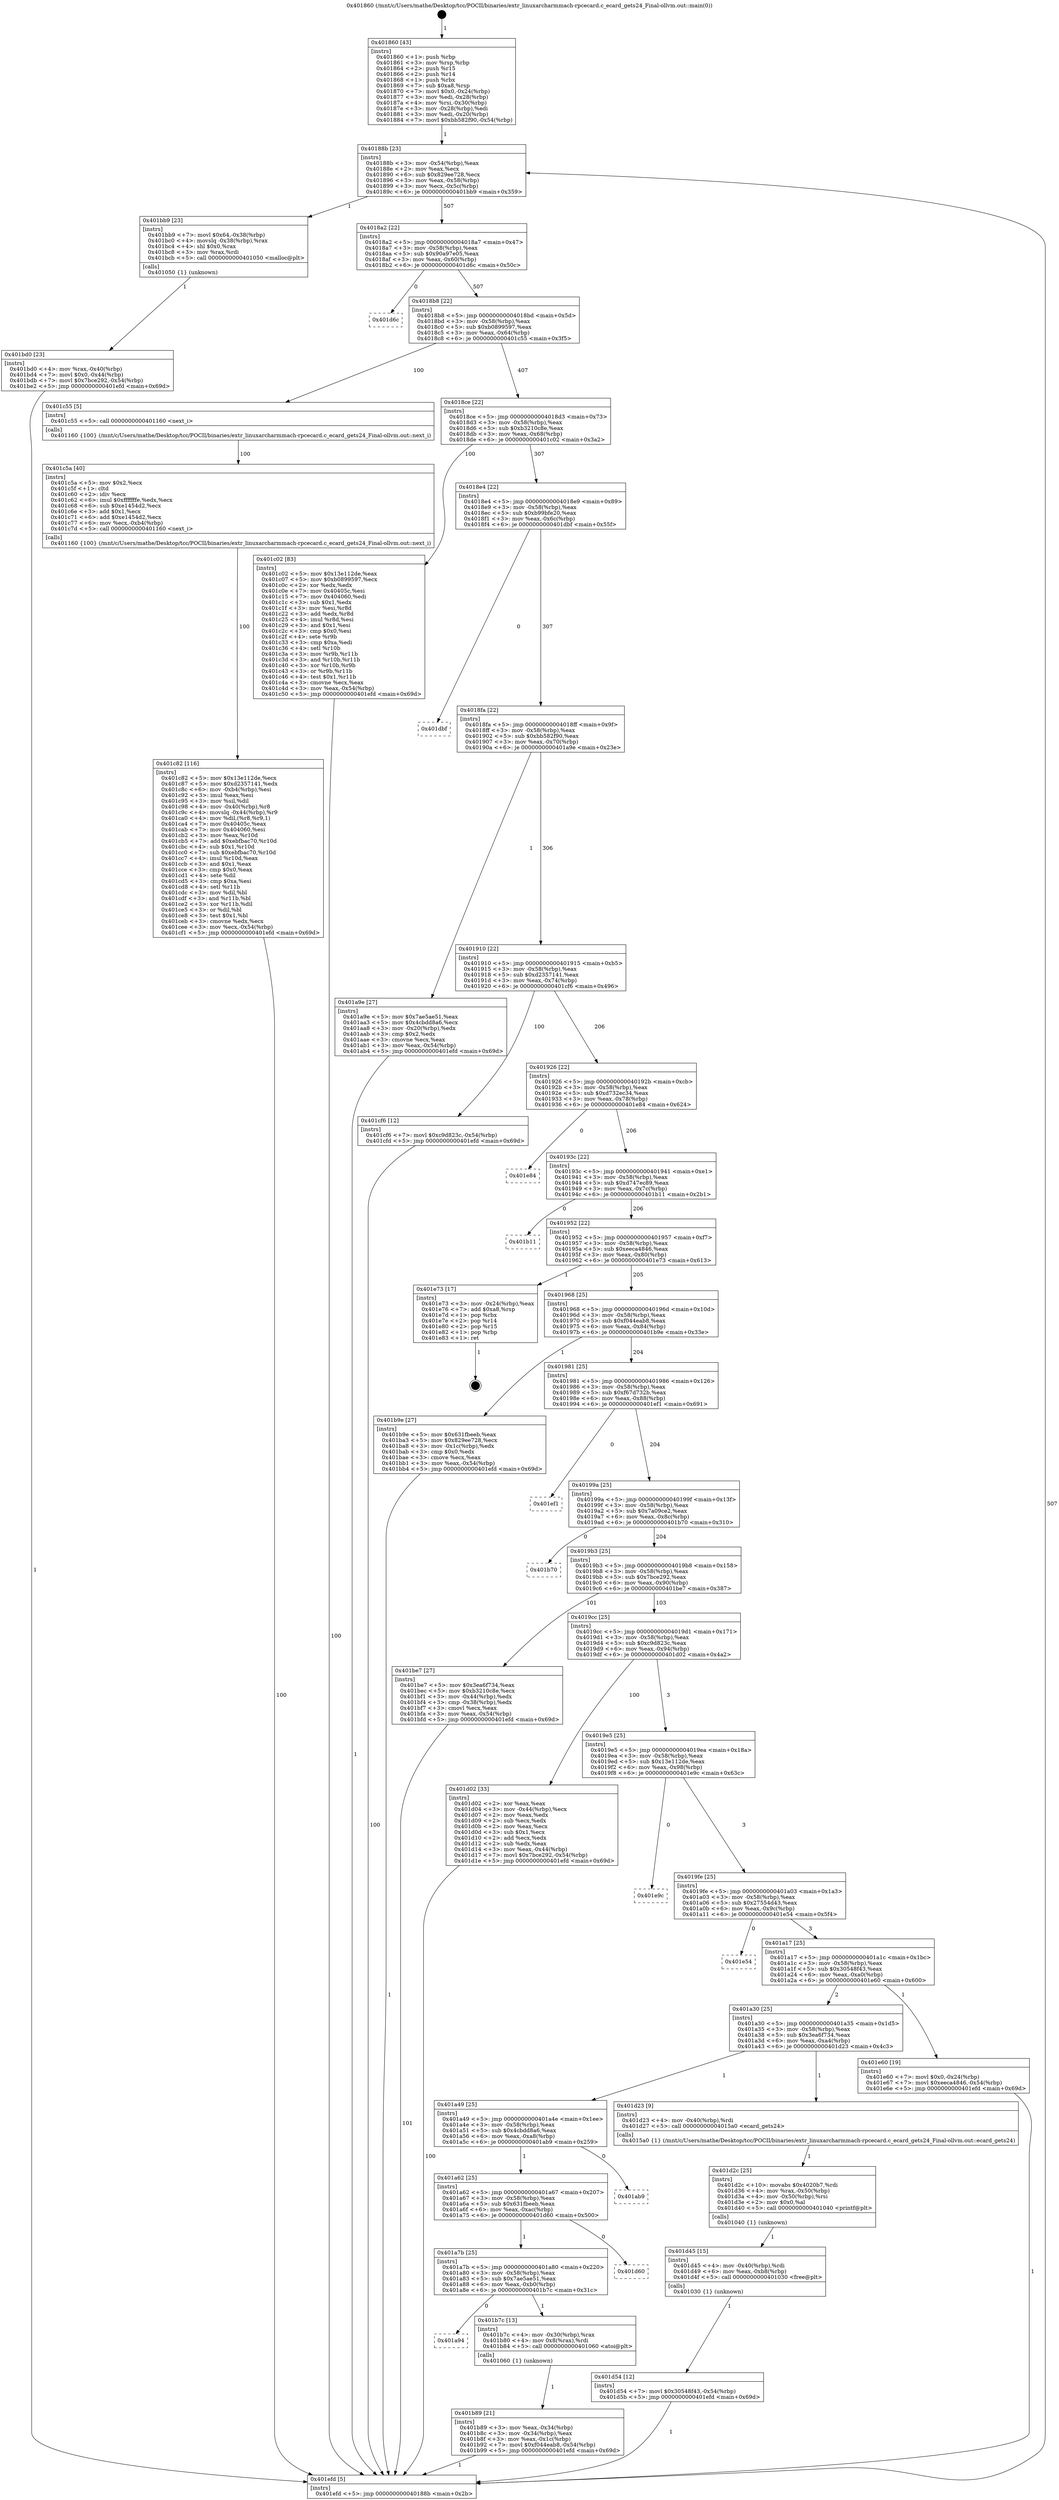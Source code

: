 digraph "0x401860" {
  label = "0x401860 (/mnt/c/Users/mathe/Desktop/tcc/POCII/binaries/extr_linuxarcharmmach-rpcecard.c_ecard_gets24_Final-ollvm.out::main(0))"
  labelloc = "t"
  node[shape=record]

  Entry [label="",width=0.3,height=0.3,shape=circle,fillcolor=black,style=filled]
  "0x40188b" [label="{
     0x40188b [23]\l
     | [instrs]\l
     &nbsp;&nbsp;0x40188b \<+3\>: mov -0x54(%rbp),%eax\l
     &nbsp;&nbsp;0x40188e \<+2\>: mov %eax,%ecx\l
     &nbsp;&nbsp;0x401890 \<+6\>: sub $0x829ee728,%ecx\l
     &nbsp;&nbsp;0x401896 \<+3\>: mov %eax,-0x58(%rbp)\l
     &nbsp;&nbsp;0x401899 \<+3\>: mov %ecx,-0x5c(%rbp)\l
     &nbsp;&nbsp;0x40189c \<+6\>: je 0000000000401bb9 \<main+0x359\>\l
  }"]
  "0x401bb9" [label="{
     0x401bb9 [23]\l
     | [instrs]\l
     &nbsp;&nbsp;0x401bb9 \<+7\>: movl $0x64,-0x38(%rbp)\l
     &nbsp;&nbsp;0x401bc0 \<+4\>: movslq -0x38(%rbp),%rax\l
     &nbsp;&nbsp;0x401bc4 \<+4\>: shl $0x0,%rax\l
     &nbsp;&nbsp;0x401bc8 \<+3\>: mov %rax,%rdi\l
     &nbsp;&nbsp;0x401bcb \<+5\>: call 0000000000401050 \<malloc@plt\>\l
     | [calls]\l
     &nbsp;&nbsp;0x401050 \{1\} (unknown)\l
  }"]
  "0x4018a2" [label="{
     0x4018a2 [22]\l
     | [instrs]\l
     &nbsp;&nbsp;0x4018a2 \<+5\>: jmp 00000000004018a7 \<main+0x47\>\l
     &nbsp;&nbsp;0x4018a7 \<+3\>: mov -0x58(%rbp),%eax\l
     &nbsp;&nbsp;0x4018aa \<+5\>: sub $0x90a97e05,%eax\l
     &nbsp;&nbsp;0x4018af \<+3\>: mov %eax,-0x60(%rbp)\l
     &nbsp;&nbsp;0x4018b2 \<+6\>: je 0000000000401d6c \<main+0x50c\>\l
  }"]
  Exit [label="",width=0.3,height=0.3,shape=circle,fillcolor=black,style=filled,peripheries=2]
  "0x401d6c" [label="{
     0x401d6c\l
  }", style=dashed]
  "0x4018b8" [label="{
     0x4018b8 [22]\l
     | [instrs]\l
     &nbsp;&nbsp;0x4018b8 \<+5\>: jmp 00000000004018bd \<main+0x5d\>\l
     &nbsp;&nbsp;0x4018bd \<+3\>: mov -0x58(%rbp),%eax\l
     &nbsp;&nbsp;0x4018c0 \<+5\>: sub $0xb0899597,%eax\l
     &nbsp;&nbsp;0x4018c5 \<+3\>: mov %eax,-0x64(%rbp)\l
     &nbsp;&nbsp;0x4018c8 \<+6\>: je 0000000000401c55 \<main+0x3f5\>\l
  }"]
  "0x401d54" [label="{
     0x401d54 [12]\l
     | [instrs]\l
     &nbsp;&nbsp;0x401d54 \<+7\>: movl $0x30548f43,-0x54(%rbp)\l
     &nbsp;&nbsp;0x401d5b \<+5\>: jmp 0000000000401efd \<main+0x69d\>\l
  }"]
  "0x401c55" [label="{
     0x401c55 [5]\l
     | [instrs]\l
     &nbsp;&nbsp;0x401c55 \<+5\>: call 0000000000401160 \<next_i\>\l
     | [calls]\l
     &nbsp;&nbsp;0x401160 \{100\} (/mnt/c/Users/mathe/Desktop/tcc/POCII/binaries/extr_linuxarcharmmach-rpcecard.c_ecard_gets24_Final-ollvm.out::next_i)\l
  }"]
  "0x4018ce" [label="{
     0x4018ce [22]\l
     | [instrs]\l
     &nbsp;&nbsp;0x4018ce \<+5\>: jmp 00000000004018d3 \<main+0x73\>\l
     &nbsp;&nbsp;0x4018d3 \<+3\>: mov -0x58(%rbp),%eax\l
     &nbsp;&nbsp;0x4018d6 \<+5\>: sub $0xb3210c8e,%eax\l
     &nbsp;&nbsp;0x4018db \<+3\>: mov %eax,-0x68(%rbp)\l
     &nbsp;&nbsp;0x4018de \<+6\>: je 0000000000401c02 \<main+0x3a2\>\l
  }"]
  "0x401d45" [label="{
     0x401d45 [15]\l
     | [instrs]\l
     &nbsp;&nbsp;0x401d45 \<+4\>: mov -0x40(%rbp),%rdi\l
     &nbsp;&nbsp;0x401d49 \<+6\>: mov %eax,-0xb8(%rbp)\l
     &nbsp;&nbsp;0x401d4f \<+5\>: call 0000000000401030 \<free@plt\>\l
     | [calls]\l
     &nbsp;&nbsp;0x401030 \{1\} (unknown)\l
  }"]
  "0x401c02" [label="{
     0x401c02 [83]\l
     | [instrs]\l
     &nbsp;&nbsp;0x401c02 \<+5\>: mov $0x13e112de,%eax\l
     &nbsp;&nbsp;0x401c07 \<+5\>: mov $0xb0899597,%ecx\l
     &nbsp;&nbsp;0x401c0c \<+2\>: xor %edx,%edx\l
     &nbsp;&nbsp;0x401c0e \<+7\>: mov 0x40405c,%esi\l
     &nbsp;&nbsp;0x401c15 \<+7\>: mov 0x404060,%edi\l
     &nbsp;&nbsp;0x401c1c \<+3\>: sub $0x1,%edx\l
     &nbsp;&nbsp;0x401c1f \<+3\>: mov %esi,%r8d\l
     &nbsp;&nbsp;0x401c22 \<+3\>: add %edx,%r8d\l
     &nbsp;&nbsp;0x401c25 \<+4\>: imul %r8d,%esi\l
     &nbsp;&nbsp;0x401c29 \<+3\>: and $0x1,%esi\l
     &nbsp;&nbsp;0x401c2c \<+3\>: cmp $0x0,%esi\l
     &nbsp;&nbsp;0x401c2f \<+4\>: sete %r9b\l
     &nbsp;&nbsp;0x401c33 \<+3\>: cmp $0xa,%edi\l
     &nbsp;&nbsp;0x401c36 \<+4\>: setl %r10b\l
     &nbsp;&nbsp;0x401c3a \<+3\>: mov %r9b,%r11b\l
     &nbsp;&nbsp;0x401c3d \<+3\>: and %r10b,%r11b\l
     &nbsp;&nbsp;0x401c40 \<+3\>: xor %r10b,%r9b\l
     &nbsp;&nbsp;0x401c43 \<+3\>: or %r9b,%r11b\l
     &nbsp;&nbsp;0x401c46 \<+4\>: test $0x1,%r11b\l
     &nbsp;&nbsp;0x401c4a \<+3\>: cmovne %ecx,%eax\l
     &nbsp;&nbsp;0x401c4d \<+3\>: mov %eax,-0x54(%rbp)\l
     &nbsp;&nbsp;0x401c50 \<+5\>: jmp 0000000000401efd \<main+0x69d\>\l
  }"]
  "0x4018e4" [label="{
     0x4018e4 [22]\l
     | [instrs]\l
     &nbsp;&nbsp;0x4018e4 \<+5\>: jmp 00000000004018e9 \<main+0x89\>\l
     &nbsp;&nbsp;0x4018e9 \<+3\>: mov -0x58(%rbp),%eax\l
     &nbsp;&nbsp;0x4018ec \<+5\>: sub $0xb99bfe20,%eax\l
     &nbsp;&nbsp;0x4018f1 \<+3\>: mov %eax,-0x6c(%rbp)\l
     &nbsp;&nbsp;0x4018f4 \<+6\>: je 0000000000401dbf \<main+0x55f\>\l
  }"]
  "0x401d2c" [label="{
     0x401d2c [25]\l
     | [instrs]\l
     &nbsp;&nbsp;0x401d2c \<+10\>: movabs $0x4020b7,%rdi\l
     &nbsp;&nbsp;0x401d36 \<+4\>: mov %rax,-0x50(%rbp)\l
     &nbsp;&nbsp;0x401d3a \<+4\>: mov -0x50(%rbp),%rsi\l
     &nbsp;&nbsp;0x401d3e \<+2\>: mov $0x0,%al\l
     &nbsp;&nbsp;0x401d40 \<+5\>: call 0000000000401040 \<printf@plt\>\l
     | [calls]\l
     &nbsp;&nbsp;0x401040 \{1\} (unknown)\l
  }"]
  "0x401dbf" [label="{
     0x401dbf\l
  }", style=dashed]
  "0x4018fa" [label="{
     0x4018fa [22]\l
     | [instrs]\l
     &nbsp;&nbsp;0x4018fa \<+5\>: jmp 00000000004018ff \<main+0x9f\>\l
     &nbsp;&nbsp;0x4018ff \<+3\>: mov -0x58(%rbp),%eax\l
     &nbsp;&nbsp;0x401902 \<+5\>: sub $0xbb582f90,%eax\l
     &nbsp;&nbsp;0x401907 \<+3\>: mov %eax,-0x70(%rbp)\l
     &nbsp;&nbsp;0x40190a \<+6\>: je 0000000000401a9e \<main+0x23e\>\l
  }"]
  "0x401c82" [label="{
     0x401c82 [116]\l
     | [instrs]\l
     &nbsp;&nbsp;0x401c82 \<+5\>: mov $0x13e112de,%ecx\l
     &nbsp;&nbsp;0x401c87 \<+5\>: mov $0xd2357141,%edx\l
     &nbsp;&nbsp;0x401c8c \<+6\>: mov -0xb4(%rbp),%esi\l
     &nbsp;&nbsp;0x401c92 \<+3\>: imul %eax,%esi\l
     &nbsp;&nbsp;0x401c95 \<+3\>: mov %sil,%dil\l
     &nbsp;&nbsp;0x401c98 \<+4\>: mov -0x40(%rbp),%r8\l
     &nbsp;&nbsp;0x401c9c \<+4\>: movslq -0x44(%rbp),%r9\l
     &nbsp;&nbsp;0x401ca0 \<+4\>: mov %dil,(%r8,%r9,1)\l
     &nbsp;&nbsp;0x401ca4 \<+7\>: mov 0x40405c,%eax\l
     &nbsp;&nbsp;0x401cab \<+7\>: mov 0x404060,%esi\l
     &nbsp;&nbsp;0x401cb2 \<+3\>: mov %eax,%r10d\l
     &nbsp;&nbsp;0x401cb5 \<+7\>: add $0xebfbac70,%r10d\l
     &nbsp;&nbsp;0x401cbc \<+4\>: sub $0x1,%r10d\l
     &nbsp;&nbsp;0x401cc0 \<+7\>: sub $0xebfbac70,%r10d\l
     &nbsp;&nbsp;0x401cc7 \<+4\>: imul %r10d,%eax\l
     &nbsp;&nbsp;0x401ccb \<+3\>: and $0x1,%eax\l
     &nbsp;&nbsp;0x401cce \<+3\>: cmp $0x0,%eax\l
     &nbsp;&nbsp;0x401cd1 \<+4\>: sete %dil\l
     &nbsp;&nbsp;0x401cd5 \<+3\>: cmp $0xa,%esi\l
     &nbsp;&nbsp;0x401cd8 \<+4\>: setl %r11b\l
     &nbsp;&nbsp;0x401cdc \<+3\>: mov %dil,%bl\l
     &nbsp;&nbsp;0x401cdf \<+3\>: and %r11b,%bl\l
     &nbsp;&nbsp;0x401ce2 \<+3\>: xor %r11b,%dil\l
     &nbsp;&nbsp;0x401ce5 \<+3\>: or %dil,%bl\l
     &nbsp;&nbsp;0x401ce8 \<+3\>: test $0x1,%bl\l
     &nbsp;&nbsp;0x401ceb \<+3\>: cmovne %edx,%ecx\l
     &nbsp;&nbsp;0x401cee \<+3\>: mov %ecx,-0x54(%rbp)\l
     &nbsp;&nbsp;0x401cf1 \<+5\>: jmp 0000000000401efd \<main+0x69d\>\l
  }"]
  "0x401a9e" [label="{
     0x401a9e [27]\l
     | [instrs]\l
     &nbsp;&nbsp;0x401a9e \<+5\>: mov $0x7ae5ae51,%eax\l
     &nbsp;&nbsp;0x401aa3 \<+5\>: mov $0x4cbdd8a6,%ecx\l
     &nbsp;&nbsp;0x401aa8 \<+3\>: mov -0x20(%rbp),%edx\l
     &nbsp;&nbsp;0x401aab \<+3\>: cmp $0x2,%edx\l
     &nbsp;&nbsp;0x401aae \<+3\>: cmovne %ecx,%eax\l
     &nbsp;&nbsp;0x401ab1 \<+3\>: mov %eax,-0x54(%rbp)\l
     &nbsp;&nbsp;0x401ab4 \<+5\>: jmp 0000000000401efd \<main+0x69d\>\l
  }"]
  "0x401910" [label="{
     0x401910 [22]\l
     | [instrs]\l
     &nbsp;&nbsp;0x401910 \<+5\>: jmp 0000000000401915 \<main+0xb5\>\l
     &nbsp;&nbsp;0x401915 \<+3\>: mov -0x58(%rbp),%eax\l
     &nbsp;&nbsp;0x401918 \<+5\>: sub $0xd2357141,%eax\l
     &nbsp;&nbsp;0x40191d \<+3\>: mov %eax,-0x74(%rbp)\l
     &nbsp;&nbsp;0x401920 \<+6\>: je 0000000000401cf6 \<main+0x496\>\l
  }"]
  "0x401efd" [label="{
     0x401efd [5]\l
     | [instrs]\l
     &nbsp;&nbsp;0x401efd \<+5\>: jmp 000000000040188b \<main+0x2b\>\l
  }"]
  "0x401860" [label="{
     0x401860 [43]\l
     | [instrs]\l
     &nbsp;&nbsp;0x401860 \<+1\>: push %rbp\l
     &nbsp;&nbsp;0x401861 \<+3\>: mov %rsp,%rbp\l
     &nbsp;&nbsp;0x401864 \<+2\>: push %r15\l
     &nbsp;&nbsp;0x401866 \<+2\>: push %r14\l
     &nbsp;&nbsp;0x401868 \<+1\>: push %rbx\l
     &nbsp;&nbsp;0x401869 \<+7\>: sub $0xa8,%rsp\l
     &nbsp;&nbsp;0x401870 \<+7\>: movl $0x0,-0x24(%rbp)\l
     &nbsp;&nbsp;0x401877 \<+3\>: mov %edi,-0x28(%rbp)\l
     &nbsp;&nbsp;0x40187a \<+4\>: mov %rsi,-0x30(%rbp)\l
     &nbsp;&nbsp;0x40187e \<+3\>: mov -0x28(%rbp),%edi\l
     &nbsp;&nbsp;0x401881 \<+3\>: mov %edi,-0x20(%rbp)\l
     &nbsp;&nbsp;0x401884 \<+7\>: movl $0xbb582f90,-0x54(%rbp)\l
  }"]
  "0x401c5a" [label="{
     0x401c5a [40]\l
     | [instrs]\l
     &nbsp;&nbsp;0x401c5a \<+5\>: mov $0x2,%ecx\l
     &nbsp;&nbsp;0x401c5f \<+1\>: cltd\l
     &nbsp;&nbsp;0x401c60 \<+2\>: idiv %ecx\l
     &nbsp;&nbsp;0x401c62 \<+6\>: imul $0xfffffffe,%edx,%ecx\l
     &nbsp;&nbsp;0x401c68 \<+6\>: sub $0xe1454d2,%ecx\l
     &nbsp;&nbsp;0x401c6e \<+3\>: add $0x1,%ecx\l
     &nbsp;&nbsp;0x401c71 \<+6\>: add $0xe1454d2,%ecx\l
     &nbsp;&nbsp;0x401c77 \<+6\>: mov %ecx,-0xb4(%rbp)\l
     &nbsp;&nbsp;0x401c7d \<+5\>: call 0000000000401160 \<next_i\>\l
     | [calls]\l
     &nbsp;&nbsp;0x401160 \{100\} (/mnt/c/Users/mathe/Desktop/tcc/POCII/binaries/extr_linuxarcharmmach-rpcecard.c_ecard_gets24_Final-ollvm.out::next_i)\l
  }"]
  "0x401cf6" [label="{
     0x401cf6 [12]\l
     | [instrs]\l
     &nbsp;&nbsp;0x401cf6 \<+7\>: movl $0xc9d823c,-0x54(%rbp)\l
     &nbsp;&nbsp;0x401cfd \<+5\>: jmp 0000000000401efd \<main+0x69d\>\l
  }"]
  "0x401926" [label="{
     0x401926 [22]\l
     | [instrs]\l
     &nbsp;&nbsp;0x401926 \<+5\>: jmp 000000000040192b \<main+0xcb\>\l
     &nbsp;&nbsp;0x40192b \<+3\>: mov -0x58(%rbp),%eax\l
     &nbsp;&nbsp;0x40192e \<+5\>: sub $0xd732ec34,%eax\l
     &nbsp;&nbsp;0x401933 \<+3\>: mov %eax,-0x78(%rbp)\l
     &nbsp;&nbsp;0x401936 \<+6\>: je 0000000000401e84 \<main+0x624\>\l
  }"]
  "0x401bd0" [label="{
     0x401bd0 [23]\l
     | [instrs]\l
     &nbsp;&nbsp;0x401bd0 \<+4\>: mov %rax,-0x40(%rbp)\l
     &nbsp;&nbsp;0x401bd4 \<+7\>: movl $0x0,-0x44(%rbp)\l
     &nbsp;&nbsp;0x401bdb \<+7\>: movl $0x7bce292,-0x54(%rbp)\l
     &nbsp;&nbsp;0x401be2 \<+5\>: jmp 0000000000401efd \<main+0x69d\>\l
  }"]
  "0x401e84" [label="{
     0x401e84\l
  }", style=dashed]
  "0x40193c" [label="{
     0x40193c [22]\l
     | [instrs]\l
     &nbsp;&nbsp;0x40193c \<+5\>: jmp 0000000000401941 \<main+0xe1\>\l
     &nbsp;&nbsp;0x401941 \<+3\>: mov -0x58(%rbp),%eax\l
     &nbsp;&nbsp;0x401944 \<+5\>: sub $0xd747ec89,%eax\l
     &nbsp;&nbsp;0x401949 \<+3\>: mov %eax,-0x7c(%rbp)\l
     &nbsp;&nbsp;0x40194c \<+6\>: je 0000000000401b11 \<main+0x2b1\>\l
  }"]
  "0x401b89" [label="{
     0x401b89 [21]\l
     | [instrs]\l
     &nbsp;&nbsp;0x401b89 \<+3\>: mov %eax,-0x34(%rbp)\l
     &nbsp;&nbsp;0x401b8c \<+3\>: mov -0x34(%rbp),%eax\l
     &nbsp;&nbsp;0x401b8f \<+3\>: mov %eax,-0x1c(%rbp)\l
     &nbsp;&nbsp;0x401b92 \<+7\>: movl $0xf044eab8,-0x54(%rbp)\l
     &nbsp;&nbsp;0x401b99 \<+5\>: jmp 0000000000401efd \<main+0x69d\>\l
  }"]
  "0x401b11" [label="{
     0x401b11\l
  }", style=dashed]
  "0x401952" [label="{
     0x401952 [22]\l
     | [instrs]\l
     &nbsp;&nbsp;0x401952 \<+5\>: jmp 0000000000401957 \<main+0xf7\>\l
     &nbsp;&nbsp;0x401957 \<+3\>: mov -0x58(%rbp),%eax\l
     &nbsp;&nbsp;0x40195a \<+5\>: sub $0xeeca4846,%eax\l
     &nbsp;&nbsp;0x40195f \<+3\>: mov %eax,-0x80(%rbp)\l
     &nbsp;&nbsp;0x401962 \<+6\>: je 0000000000401e73 \<main+0x613\>\l
  }"]
  "0x401a94" [label="{
     0x401a94\l
  }", style=dashed]
  "0x401e73" [label="{
     0x401e73 [17]\l
     | [instrs]\l
     &nbsp;&nbsp;0x401e73 \<+3\>: mov -0x24(%rbp),%eax\l
     &nbsp;&nbsp;0x401e76 \<+7\>: add $0xa8,%rsp\l
     &nbsp;&nbsp;0x401e7d \<+1\>: pop %rbx\l
     &nbsp;&nbsp;0x401e7e \<+2\>: pop %r14\l
     &nbsp;&nbsp;0x401e80 \<+2\>: pop %r15\l
     &nbsp;&nbsp;0x401e82 \<+1\>: pop %rbp\l
     &nbsp;&nbsp;0x401e83 \<+1\>: ret\l
  }"]
  "0x401968" [label="{
     0x401968 [25]\l
     | [instrs]\l
     &nbsp;&nbsp;0x401968 \<+5\>: jmp 000000000040196d \<main+0x10d\>\l
     &nbsp;&nbsp;0x40196d \<+3\>: mov -0x58(%rbp),%eax\l
     &nbsp;&nbsp;0x401970 \<+5\>: sub $0xf044eab8,%eax\l
     &nbsp;&nbsp;0x401975 \<+6\>: mov %eax,-0x84(%rbp)\l
     &nbsp;&nbsp;0x40197b \<+6\>: je 0000000000401b9e \<main+0x33e\>\l
  }"]
  "0x401b7c" [label="{
     0x401b7c [13]\l
     | [instrs]\l
     &nbsp;&nbsp;0x401b7c \<+4\>: mov -0x30(%rbp),%rax\l
     &nbsp;&nbsp;0x401b80 \<+4\>: mov 0x8(%rax),%rdi\l
     &nbsp;&nbsp;0x401b84 \<+5\>: call 0000000000401060 \<atoi@plt\>\l
     | [calls]\l
     &nbsp;&nbsp;0x401060 \{1\} (unknown)\l
  }"]
  "0x401b9e" [label="{
     0x401b9e [27]\l
     | [instrs]\l
     &nbsp;&nbsp;0x401b9e \<+5\>: mov $0x631fbeeb,%eax\l
     &nbsp;&nbsp;0x401ba3 \<+5\>: mov $0x829ee728,%ecx\l
     &nbsp;&nbsp;0x401ba8 \<+3\>: mov -0x1c(%rbp),%edx\l
     &nbsp;&nbsp;0x401bab \<+3\>: cmp $0x0,%edx\l
     &nbsp;&nbsp;0x401bae \<+3\>: cmove %ecx,%eax\l
     &nbsp;&nbsp;0x401bb1 \<+3\>: mov %eax,-0x54(%rbp)\l
     &nbsp;&nbsp;0x401bb4 \<+5\>: jmp 0000000000401efd \<main+0x69d\>\l
  }"]
  "0x401981" [label="{
     0x401981 [25]\l
     | [instrs]\l
     &nbsp;&nbsp;0x401981 \<+5\>: jmp 0000000000401986 \<main+0x126\>\l
     &nbsp;&nbsp;0x401986 \<+3\>: mov -0x58(%rbp),%eax\l
     &nbsp;&nbsp;0x401989 \<+5\>: sub $0xf67d732b,%eax\l
     &nbsp;&nbsp;0x40198e \<+6\>: mov %eax,-0x88(%rbp)\l
     &nbsp;&nbsp;0x401994 \<+6\>: je 0000000000401ef1 \<main+0x691\>\l
  }"]
  "0x401a7b" [label="{
     0x401a7b [25]\l
     | [instrs]\l
     &nbsp;&nbsp;0x401a7b \<+5\>: jmp 0000000000401a80 \<main+0x220\>\l
     &nbsp;&nbsp;0x401a80 \<+3\>: mov -0x58(%rbp),%eax\l
     &nbsp;&nbsp;0x401a83 \<+5\>: sub $0x7ae5ae51,%eax\l
     &nbsp;&nbsp;0x401a88 \<+6\>: mov %eax,-0xb0(%rbp)\l
     &nbsp;&nbsp;0x401a8e \<+6\>: je 0000000000401b7c \<main+0x31c\>\l
  }"]
  "0x401ef1" [label="{
     0x401ef1\l
  }", style=dashed]
  "0x40199a" [label="{
     0x40199a [25]\l
     | [instrs]\l
     &nbsp;&nbsp;0x40199a \<+5\>: jmp 000000000040199f \<main+0x13f\>\l
     &nbsp;&nbsp;0x40199f \<+3\>: mov -0x58(%rbp),%eax\l
     &nbsp;&nbsp;0x4019a2 \<+5\>: sub $0x7a09ce2,%eax\l
     &nbsp;&nbsp;0x4019a7 \<+6\>: mov %eax,-0x8c(%rbp)\l
     &nbsp;&nbsp;0x4019ad \<+6\>: je 0000000000401b70 \<main+0x310\>\l
  }"]
  "0x401d60" [label="{
     0x401d60\l
  }", style=dashed]
  "0x401b70" [label="{
     0x401b70\l
  }", style=dashed]
  "0x4019b3" [label="{
     0x4019b3 [25]\l
     | [instrs]\l
     &nbsp;&nbsp;0x4019b3 \<+5\>: jmp 00000000004019b8 \<main+0x158\>\l
     &nbsp;&nbsp;0x4019b8 \<+3\>: mov -0x58(%rbp),%eax\l
     &nbsp;&nbsp;0x4019bb \<+5\>: sub $0x7bce292,%eax\l
     &nbsp;&nbsp;0x4019c0 \<+6\>: mov %eax,-0x90(%rbp)\l
     &nbsp;&nbsp;0x4019c6 \<+6\>: je 0000000000401be7 \<main+0x387\>\l
  }"]
  "0x401a62" [label="{
     0x401a62 [25]\l
     | [instrs]\l
     &nbsp;&nbsp;0x401a62 \<+5\>: jmp 0000000000401a67 \<main+0x207\>\l
     &nbsp;&nbsp;0x401a67 \<+3\>: mov -0x58(%rbp),%eax\l
     &nbsp;&nbsp;0x401a6a \<+5\>: sub $0x631fbeeb,%eax\l
     &nbsp;&nbsp;0x401a6f \<+6\>: mov %eax,-0xac(%rbp)\l
     &nbsp;&nbsp;0x401a75 \<+6\>: je 0000000000401d60 \<main+0x500\>\l
  }"]
  "0x401be7" [label="{
     0x401be7 [27]\l
     | [instrs]\l
     &nbsp;&nbsp;0x401be7 \<+5\>: mov $0x3ea6f734,%eax\l
     &nbsp;&nbsp;0x401bec \<+5\>: mov $0xb3210c8e,%ecx\l
     &nbsp;&nbsp;0x401bf1 \<+3\>: mov -0x44(%rbp),%edx\l
     &nbsp;&nbsp;0x401bf4 \<+3\>: cmp -0x38(%rbp),%edx\l
     &nbsp;&nbsp;0x401bf7 \<+3\>: cmovl %ecx,%eax\l
     &nbsp;&nbsp;0x401bfa \<+3\>: mov %eax,-0x54(%rbp)\l
     &nbsp;&nbsp;0x401bfd \<+5\>: jmp 0000000000401efd \<main+0x69d\>\l
  }"]
  "0x4019cc" [label="{
     0x4019cc [25]\l
     | [instrs]\l
     &nbsp;&nbsp;0x4019cc \<+5\>: jmp 00000000004019d1 \<main+0x171\>\l
     &nbsp;&nbsp;0x4019d1 \<+3\>: mov -0x58(%rbp),%eax\l
     &nbsp;&nbsp;0x4019d4 \<+5\>: sub $0xc9d823c,%eax\l
     &nbsp;&nbsp;0x4019d9 \<+6\>: mov %eax,-0x94(%rbp)\l
     &nbsp;&nbsp;0x4019df \<+6\>: je 0000000000401d02 \<main+0x4a2\>\l
  }"]
  "0x401ab9" [label="{
     0x401ab9\l
  }", style=dashed]
  "0x401d02" [label="{
     0x401d02 [33]\l
     | [instrs]\l
     &nbsp;&nbsp;0x401d02 \<+2\>: xor %eax,%eax\l
     &nbsp;&nbsp;0x401d04 \<+3\>: mov -0x44(%rbp),%ecx\l
     &nbsp;&nbsp;0x401d07 \<+2\>: mov %eax,%edx\l
     &nbsp;&nbsp;0x401d09 \<+2\>: sub %ecx,%edx\l
     &nbsp;&nbsp;0x401d0b \<+2\>: mov %eax,%ecx\l
     &nbsp;&nbsp;0x401d0d \<+3\>: sub $0x1,%ecx\l
     &nbsp;&nbsp;0x401d10 \<+2\>: add %ecx,%edx\l
     &nbsp;&nbsp;0x401d12 \<+2\>: sub %edx,%eax\l
     &nbsp;&nbsp;0x401d14 \<+3\>: mov %eax,-0x44(%rbp)\l
     &nbsp;&nbsp;0x401d17 \<+7\>: movl $0x7bce292,-0x54(%rbp)\l
     &nbsp;&nbsp;0x401d1e \<+5\>: jmp 0000000000401efd \<main+0x69d\>\l
  }"]
  "0x4019e5" [label="{
     0x4019e5 [25]\l
     | [instrs]\l
     &nbsp;&nbsp;0x4019e5 \<+5\>: jmp 00000000004019ea \<main+0x18a\>\l
     &nbsp;&nbsp;0x4019ea \<+3\>: mov -0x58(%rbp),%eax\l
     &nbsp;&nbsp;0x4019ed \<+5\>: sub $0x13e112de,%eax\l
     &nbsp;&nbsp;0x4019f2 \<+6\>: mov %eax,-0x98(%rbp)\l
     &nbsp;&nbsp;0x4019f8 \<+6\>: je 0000000000401e9c \<main+0x63c\>\l
  }"]
  "0x401a49" [label="{
     0x401a49 [25]\l
     | [instrs]\l
     &nbsp;&nbsp;0x401a49 \<+5\>: jmp 0000000000401a4e \<main+0x1ee\>\l
     &nbsp;&nbsp;0x401a4e \<+3\>: mov -0x58(%rbp),%eax\l
     &nbsp;&nbsp;0x401a51 \<+5\>: sub $0x4cbdd8a6,%eax\l
     &nbsp;&nbsp;0x401a56 \<+6\>: mov %eax,-0xa8(%rbp)\l
     &nbsp;&nbsp;0x401a5c \<+6\>: je 0000000000401ab9 \<main+0x259\>\l
  }"]
  "0x401e9c" [label="{
     0x401e9c\l
  }", style=dashed]
  "0x4019fe" [label="{
     0x4019fe [25]\l
     | [instrs]\l
     &nbsp;&nbsp;0x4019fe \<+5\>: jmp 0000000000401a03 \<main+0x1a3\>\l
     &nbsp;&nbsp;0x401a03 \<+3\>: mov -0x58(%rbp),%eax\l
     &nbsp;&nbsp;0x401a06 \<+5\>: sub $0x27554d43,%eax\l
     &nbsp;&nbsp;0x401a0b \<+6\>: mov %eax,-0x9c(%rbp)\l
     &nbsp;&nbsp;0x401a11 \<+6\>: je 0000000000401e54 \<main+0x5f4\>\l
  }"]
  "0x401d23" [label="{
     0x401d23 [9]\l
     | [instrs]\l
     &nbsp;&nbsp;0x401d23 \<+4\>: mov -0x40(%rbp),%rdi\l
     &nbsp;&nbsp;0x401d27 \<+5\>: call 00000000004015a0 \<ecard_gets24\>\l
     | [calls]\l
     &nbsp;&nbsp;0x4015a0 \{1\} (/mnt/c/Users/mathe/Desktop/tcc/POCII/binaries/extr_linuxarcharmmach-rpcecard.c_ecard_gets24_Final-ollvm.out::ecard_gets24)\l
  }"]
  "0x401e54" [label="{
     0x401e54\l
  }", style=dashed]
  "0x401a17" [label="{
     0x401a17 [25]\l
     | [instrs]\l
     &nbsp;&nbsp;0x401a17 \<+5\>: jmp 0000000000401a1c \<main+0x1bc\>\l
     &nbsp;&nbsp;0x401a1c \<+3\>: mov -0x58(%rbp),%eax\l
     &nbsp;&nbsp;0x401a1f \<+5\>: sub $0x30548f43,%eax\l
     &nbsp;&nbsp;0x401a24 \<+6\>: mov %eax,-0xa0(%rbp)\l
     &nbsp;&nbsp;0x401a2a \<+6\>: je 0000000000401e60 \<main+0x600\>\l
  }"]
  "0x401a30" [label="{
     0x401a30 [25]\l
     | [instrs]\l
     &nbsp;&nbsp;0x401a30 \<+5\>: jmp 0000000000401a35 \<main+0x1d5\>\l
     &nbsp;&nbsp;0x401a35 \<+3\>: mov -0x58(%rbp),%eax\l
     &nbsp;&nbsp;0x401a38 \<+5\>: sub $0x3ea6f734,%eax\l
     &nbsp;&nbsp;0x401a3d \<+6\>: mov %eax,-0xa4(%rbp)\l
     &nbsp;&nbsp;0x401a43 \<+6\>: je 0000000000401d23 \<main+0x4c3\>\l
  }"]
  "0x401e60" [label="{
     0x401e60 [19]\l
     | [instrs]\l
     &nbsp;&nbsp;0x401e60 \<+7\>: movl $0x0,-0x24(%rbp)\l
     &nbsp;&nbsp;0x401e67 \<+7\>: movl $0xeeca4846,-0x54(%rbp)\l
     &nbsp;&nbsp;0x401e6e \<+5\>: jmp 0000000000401efd \<main+0x69d\>\l
  }"]
  Entry -> "0x401860" [label=" 1"]
  "0x40188b" -> "0x401bb9" [label=" 1"]
  "0x40188b" -> "0x4018a2" [label=" 507"]
  "0x401e73" -> Exit [label=" 1"]
  "0x4018a2" -> "0x401d6c" [label=" 0"]
  "0x4018a2" -> "0x4018b8" [label=" 507"]
  "0x401e60" -> "0x401efd" [label=" 1"]
  "0x4018b8" -> "0x401c55" [label=" 100"]
  "0x4018b8" -> "0x4018ce" [label=" 407"]
  "0x401d54" -> "0x401efd" [label=" 1"]
  "0x4018ce" -> "0x401c02" [label=" 100"]
  "0x4018ce" -> "0x4018e4" [label=" 307"]
  "0x401d45" -> "0x401d54" [label=" 1"]
  "0x4018e4" -> "0x401dbf" [label=" 0"]
  "0x4018e4" -> "0x4018fa" [label=" 307"]
  "0x401d2c" -> "0x401d45" [label=" 1"]
  "0x4018fa" -> "0x401a9e" [label=" 1"]
  "0x4018fa" -> "0x401910" [label=" 306"]
  "0x401a9e" -> "0x401efd" [label=" 1"]
  "0x401860" -> "0x40188b" [label=" 1"]
  "0x401efd" -> "0x40188b" [label=" 507"]
  "0x401d23" -> "0x401d2c" [label=" 1"]
  "0x401910" -> "0x401cf6" [label=" 100"]
  "0x401910" -> "0x401926" [label=" 206"]
  "0x401d02" -> "0x401efd" [label=" 100"]
  "0x401926" -> "0x401e84" [label=" 0"]
  "0x401926" -> "0x40193c" [label=" 206"]
  "0x401cf6" -> "0x401efd" [label=" 100"]
  "0x40193c" -> "0x401b11" [label=" 0"]
  "0x40193c" -> "0x401952" [label=" 206"]
  "0x401c82" -> "0x401efd" [label=" 100"]
  "0x401952" -> "0x401e73" [label=" 1"]
  "0x401952" -> "0x401968" [label=" 205"]
  "0x401c5a" -> "0x401c82" [label=" 100"]
  "0x401968" -> "0x401b9e" [label=" 1"]
  "0x401968" -> "0x401981" [label=" 204"]
  "0x401c55" -> "0x401c5a" [label=" 100"]
  "0x401981" -> "0x401ef1" [label=" 0"]
  "0x401981" -> "0x40199a" [label=" 204"]
  "0x401be7" -> "0x401efd" [label=" 101"]
  "0x40199a" -> "0x401b70" [label=" 0"]
  "0x40199a" -> "0x4019b3" [label=" 204"]
  "0x401bd0" -> "0x401efd" [label=" 1"]
  "0x4019b3" -> "0x401be7" [label=" 101"]
  "0x4019b3" -> "0x4019cc" [label=" 103"]
  "0x401b9e" -> "0x401efd" [label=" 1"]
  "0x4019cc" -> "0x401d02" [label=" 100"]
  "0x4019cc" -> "0x4019e5" [label=" 3"]
  "0x401b89" -> "0x401efd" [label=" 1"]
  "0x4019e5" -> "0x401e9c" [label=" 0"]
  "0x4019e5" -> "0x4019fe" [label=" 3"]
  "0x401a7b" -> "0x401a94" [label=" 0"]
  "0x4019fe" -> "0x401e54" [label=" 0"]
  "0x4019fe" -> "0x401a17" [label=" 3"]
  "0x401a7b" -> "0x401b7c" [label=" 1"]
  "0x401a17" -> "0x401e60" [label=" 1"]
  "0x401a17" -> "0x401a30" [label=" 2"]
  "0x401c02" -> "0x401efd" [label=" 100"]
  "0x401a30" -> "0x401d23" [label=" 1"]
  "0x401a30" -> "0x401a49" [label=" 1"]
  "0x401b7c" -> "0x401b89" [label=" 1"]
  "0x401a49" -> "0x401ab9" [label=" 0"]
  "0x401a49" -> "0x401a62" [label=" 1"]
  "0x401bb9" -> "0x401bd0" [label=" 1"]
  "0x401a62" -> "0x401d60" [label=" 0"]
  "0x401a62" -> "0x401a7b" [label=" 1"]
}
